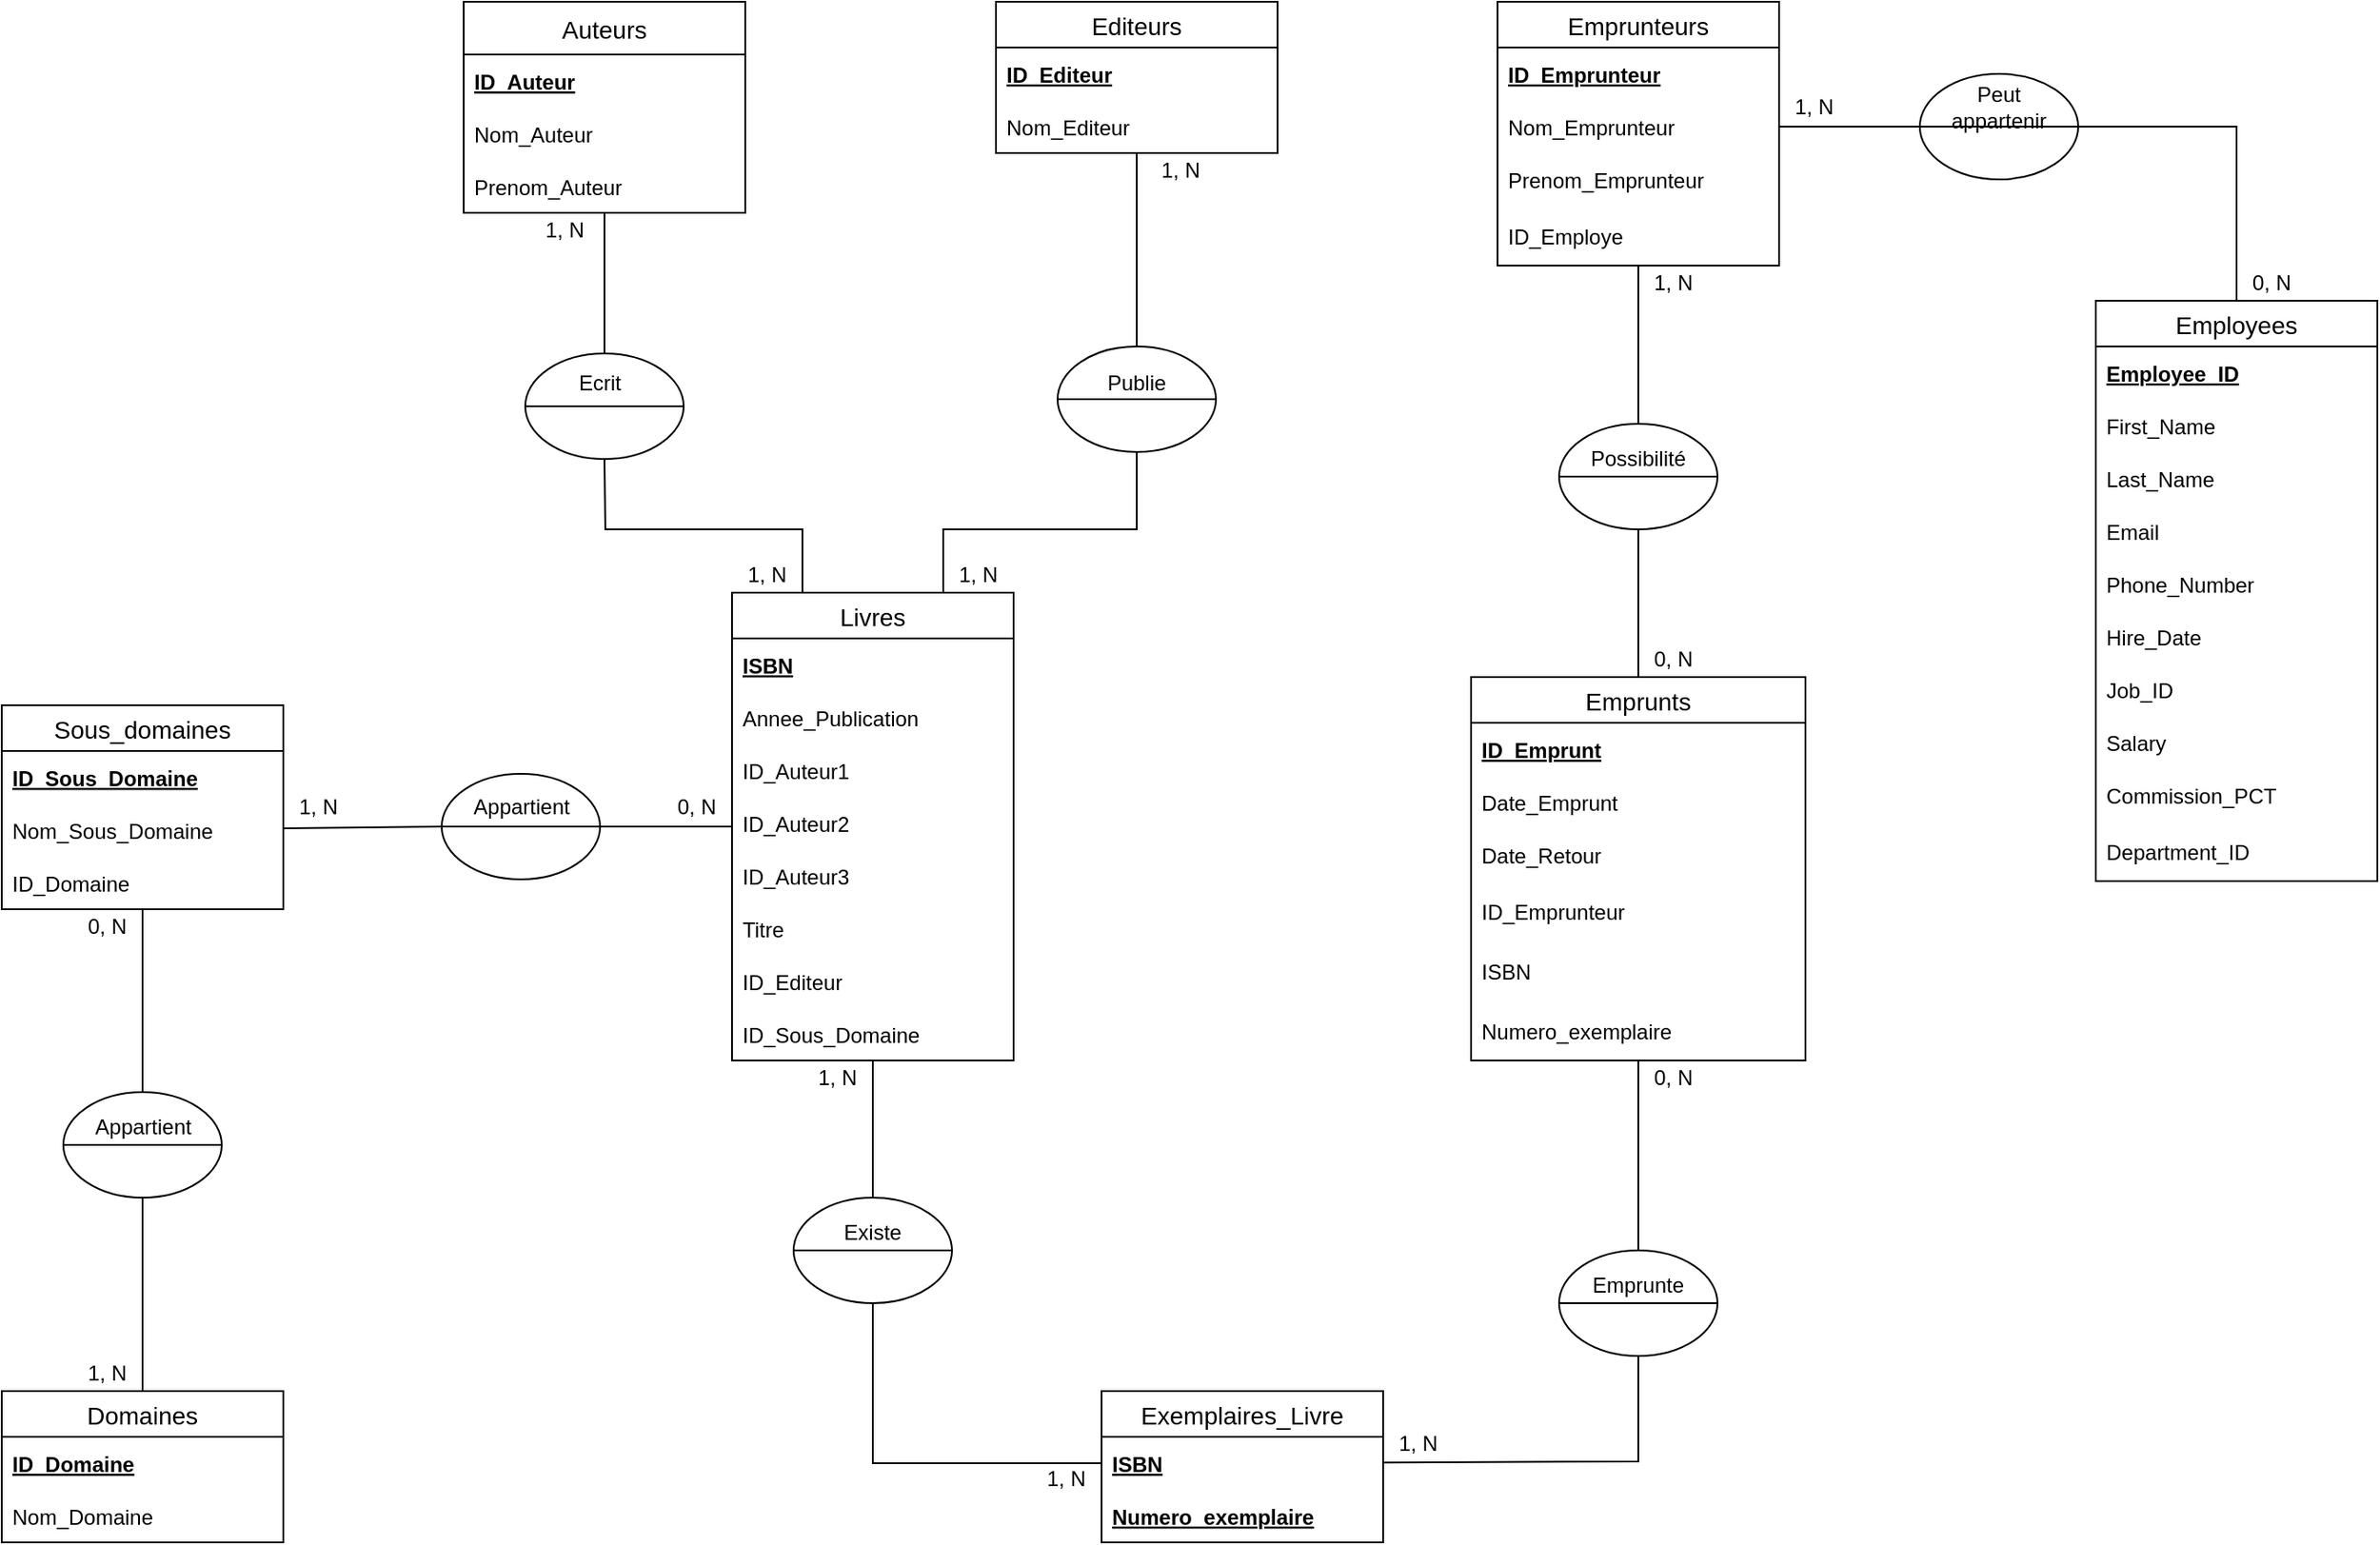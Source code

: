 <mxfile version="14.8.0" type="device"><diagram id="429AmuUsz2bHUvxWa3WN" name="Page-1"><mxGraphModel dx="1564" dy="1751" grid="1" gridSize="10" guides="1" tooltips="1" connect="1" arrows="1" fold="1" page="1" pageScale="1" pageWidth="1169" pageHeight="827" math="0" shadow="0"><root><mxCell id="0"/><mxCell id="1" parent="0"/><mxCell id="TLu3c3DGkV49g3xgr-cT-1" value="Livres" style="swimlane;fontStyle=0;childLayout=stackLayout;horizontal=1;startSize=26;horizontalStack=0;resizeParent=1;resizeParentMax=0;resizeLast=0;collapsible=1;marginBottom=0;align=center;fontSize=14;" parent="1" vertex="1"><mxGeometry x="435" y="-294" width="160" height="266" as="geometry"/></mxCell><mxCell id="TLu3c3DGkV49g3xgr-cT-18" value="ISBN" style="text;strokeColor=none;fillColor=none;spacingLeft=4;spacingRight=4;overflow=hidden;rotatable=0;points=[[0,0.5],[1,0.5]];portConstraint=eastwest;fontSize=12;fontStyle=5;verticalAlign=middle;" parent="TLu3c3DGkV49g3xgr-cT-1" vertex="1"><mxGeometry y="26" width="160" height="30" as="geometry"/></mxCell><mxCell id="TLu3c3DGkV49g3xgr-cT-27" value="Annee_Publication" style="text;strokeColor=none;fillColor=none;spacingLeft=4;spacingRight=4;overflow=hidden;rotatable=0;points=[[0,0.5],[1,0.5]];portConstraint=eastwest;fontSize=12;verticalAlign=middle;" parent="TLu3c3DGkV49g3xgr-cT-1" vertex="1"><mxGeometry y="56" width="160" height="30" as="geometry"/></mxCell><mxCell id="TLu3c3DGkV49g3xgr-cT-2" value="ID_Auteur1" style="text;strokeColor=none;fillColor=none;spacingLeft=4;spacingRight=4;overflow=hidden;rotatable=0;points=[[0,0.5],[1,0.5]];portConstraint=eastwest;fontSize=12;verticalAlign=middle;fontStyle=0" parent="TLu3c3DGkV49g3xgr-cT-1" vertex="1"><mxGeometry y="86" width="160" height="30" as="geometry"/></mxCell><mxCell id="u2KCb5JZlfLcJzcEgKS1-2" value="ID_Auteur2" style="text;strokeColor=none;fillColor=none;spacingLeft=4;spacingRight=4;overflow=hidden;rotatable=0;points=[[0,0.5],[1,0.5]];portConstraint=eastwest;fontSize=12;verticalAlign=middle;fontStyle=0" parent="TLu3c3DGkV49g3xgr-cT-1" vertex="1"><mxGeometry y="116" width="160" height="30" as="geometry"/></mxCell><mxCell id="u2KCb5JZlfLcJzcEgKS1-3" value="ID_Auteur3" style="text;strokeColor=none;fillColor=none;spacingLeft=4;spacingRight=4;overflow=hidden;rotatable=0;points=[[0,0.5],[1,0.5]];portConstraint=eastwest;fontSize=12;verticalAlign=middle;fontStyle=0" parent="TLu3c3DGkV49g3xgr-cT-1" vertex="1"><mxGeometry y="146" width="160" height="30" as="geometry"/></mxCell><mxCell id="TLu3c3DGkV49g3xgr-cT-3" value="Titre" style="text;strokeColor=none;fillColor=none;spacingLeft=4;spacingRight=4;overflow=hidden;rotatable=0;points=[[0,0.5],[1,0.5]];portConstraint=eastwest;fontSize=12;verticalAlign=middle;" parent="TLu3c3DGkV49g3xgr-cT-1" vertex="1"><mxGeometry y="176" width="160" height="30" as="geometry"/></mxCell><mxCell id="XpKVjpv0CoAbzsVtZhRk-1" value="ID_Editeur" style="text;strokeColor=none;fillColor=none;spacingLeft=4;spacingRight=4;overflow=hidden;rotatable=0;points=[[0,0.5],[1,0.5]];portConstraint=eastwest;fontSize=12;verticalAlign=middle;fontStyle=0" parent="TLu3c3DGkV49g3xgr-cT-1" vertex="1"><mxGeometry y="206" width="160" height="30" as="geometry"/></mxCell><mxCell id="TLu3c3DGkV49g3xgr-cT-28" value="ID_Sous_Domaine" style="text;strokeColor=none;fillColor=none;spacingLeft=4;spacingRight=4;overflow=hidden;rotatable=0;points=[[0,0.5],[1,0.5]];portConstraint=eastwest;fontSize=12;fontStyle=0;verticalAlign=middle;" parent="TLu3c3DGkV49g3xgr-cT-1" vertex="1"><mxGeometry y="236" width="160" height="30" as="geometry"/></mxCell><mxCell id="TLu3c3DGkV49g3xgr-cT-5" value="Domaines" style="swimlane;fontStyle=0;childLayout=stackLayout;horizontal=1;startSize=26;horizontalStack=0;resizeParent=1;resizeParentMax=0;resizeLast=0;collapsible=1;marginBottom=0;align=center;fontSize=14;" parent="1" vertex="1"><mxGeometry x="20" y="160" width="160" height="86" as="geometry"/></mxCell><mxCell id="u2KCb5JZlfLcJzcEgKS1-1" value="ID_Domaine" style="text;strokeColor=none;fillColor=none;spacingLeft=4;spacingRight=4;overflow=hidden;rotatable=0;points=[[0,0.5],[1,0.5]];portConstraint=eastwest;fontSize=12;fontStyle=5;verticalAlign=middle;" parent="TLu3c3DGkV49g3xgr-cT-5" vertex="1"><mxGeometry y="26" width="160" height="30" as="geometry"/></mxCell><mxCell id="TLu3c3DGkV49g3xgr-cT-7" value="Nom_Domaine" style="text;strokeColor=none;fillColor=none;spacingLeft=4;spacingRight=4;overflow=hidden;rotatable=0;points=[[0,0.5],[1,0.5]];portConstraint=eastwest;fontSize=12;verticalAlign=middle;" parent="TLu3c3DGkV49g3xgr-cT-5" vertex="1"><mxGeometry y="56" width="160" height="30" as="geometry"/></mxCell><mxCell id="TLu3c3DGkV49g3xgr-cT-9" value="Editeurs" style="swimlane;fontStyle=0;childLayout=stackLayout;horizontal=1;startSize=26;horizontalStack=0;resizeParent=1;resizeParentMax=0;resizeLast=0;collapsible=1;marginBottom=0;align=center;fontSize=14;" parent="1" vertex="1"><mxGeometry x="585" y="-630" width="160" height="86" as="geometry"/></mxCell><mxCell id="TLu3c3DGkV49g3xgr-cT-10" value="ID_Editeur" style="text;strokeColor=none;fillColor=none;spacingLeft=4;spacingRight=4;overflow=hidden;rotatable=0;points=[[0,0.5],[1,0.5]];portConstraint=eastwest;fontSize=12;verticalAlign=middle;fontStyle=5" parent="TLu3c3DGkV49g3xgr-cT-9" vertex="1"><mxGeometry y="26" width="160" height="30" as="geometry"/></mxCell><mxCell id="TLu3c3DGkV49g3xgr-cT-11" value="Nom_Editeur" style="text;strokeColor=none;fillColor=none;spacingLeft=4;spacingRight=4;overflow=hidden;rotatable=0;points=[[0,0.5],[1,0.5]];portConstraint=eastwest;fontSize=12;verticalAlign=middle;" parent="TLu3c3DGkV49g3xgr-cT-9" vertex="1"><mxGeometry y="56" width="160" height="30" as="geometry"/></mxCell><mxCell id="TLu3c3DGkV49g3xgr-cT-13" value="Sous_domaines" style="swimlane;fontStyle=0;childLayout=stackLayout;horizontal=1;startSize=26;horizontalStack=0;resizeParent=1;resizeParentMax=0;resizeLast=0;collapsible=1;marginBottom=0;align=center;fontSize=14;" parent="1" vertex="1"><mxGeometry x="20" y="-230" width="160" height="116" as="geometry"/></mxCell><mxCell id="TLu3c3DGkV49g3xgr-cT-14" value="ID_Sous_Domaine" style="text;strokeColor=none;fillColor=none;spacingLeft=4;spacingRight=4;overflow=hidden;rotatable=0;points=[[0,0.5],[1,0.5]];portConstraint=eastwest;fontSize=12;fontStyle=5;verticalAlign=middle;" parent="TLu3c3DGkV49g3xgr-cT-13" vertex="1"><mxGeometry y="26" width="160" height="30" as="geometry"/></mxCell><mxCell id="TLu3c3DGkV49g3xgr-cT-26" value="Nom_Sous_Domaine" style="text;strokeColor=none;fillColor=none;spacingLeft=4;spacingRight=4;overflow=hidden;rotatable=0;points=[[0,0.5],[1,0.5]];portConstraint=eastwest;fontSize=12;verticalAlign=middle;" parent="TLu3c3DGkV49g3xgr-cT-13" vertex="1"><mxGeometry y="56" width="160" height="30" as="geometry"/></mxCell><mxCell id="TLu3c3DGkV49g3xgr-cT-15" value="ID_Domaine" style="text;strokeColor=none;fillColor=none;spacingLeft=4;spacingRight=4;overflow=hidden;rotatable=0;points=[[0,0.5],[1,0.5]];portConstraint=eastwest;fontSize=12;verticalAlign=middle;fontStyle=0" parent="TLu3c3DGkV49g3xgr-cT-13" vertex="1"><mxGeometry y="86" width="160" height="30" as="geometry"/></mxCell><mxCell id="TLu3c3DGkV49g3xgr-cT-40" value="Auteurs" style="swimlane;fontStyle=0;childLayout=stackLayout;horizontal=1;startSize=30;horizontalStack=0;resizeParent=1;resizeParentMax=0;resizeLast=0;collapsible=1;marginBottom=0;align=center;fontSize=14;" parent="1" vertex="1"><mxGeometry x="282.5" y="-630" width="160" height="120" as="geometry"/></mxCell><mxCell id="TLu3c3DGkV49g3xgr-cT-41" value="ID_Auteur" style="text;strokeColor=none;fillColor=none;spacingLeft=4;spacingRight=4;overflow=hidden;rotatable=0;points=[[0,0.5],[1,0.5]];portConstraint=eastwest;fontSize=12;verticalAlign=middle;fontStyle=5" parent="TLu3c3DGkV49g3xgr-cT-40" vertex="1"><mxGeometry y="30" width="160" height="30" as="geometry"/></mxCell><mxCell id="TLu3c3DGkV49g3xgr-cT-42" value="Nom_Auteur" style="text;strokeColor=none;fillColor=none;spacingLeft=4;spacingRight=4;overflow=hidden;rotatable=0;points=[[0,0.5],[1,0.5]];portConstraint=eastwest;fontSize=12;verticalAlign=middle;" parent="TLu3c3DGkV49g3xgr-cT-40" vertex="1"><mxGeometry y="60" width="160" height="30" as="geometry"/></mxCell><mxCell id="TLu3c3DGkV49g3xgr-cT-43" value="Prenom_Auteur" style="text;strokeColor=none;fillColor=none;spacingLeft=4;spacingRight=4;overflow=hidden;rotatable=0;points=[[0,0.5],[1,0.5]];portConstraint=eastwest;fontSize=12;verticalAlign=middle;" parent="TLu3c3DGkV49g3xgr-cT-40" vertex="1"><mxGeometry y="90" width="160" height="30" as="geometry"/></mxCell><mxCell id="TLu3c3DGkV49g3xgr-cT-58" value="0, N" style="text;html=1;strokeColor=none;fillColor=none;align=center;verticalAlign=middle;whiteSpace=wrap;rounded=0;" parent="1" vertex="1"><mxGeometry x="60" y="-114" width="40" height="20" as="geometry"/></mxCell><mxCell id="TLu3c3DGkV49g3xgr-cT-59" value="0, N" style="text;html=1;strokeColor=none;fillColor=none;align=center;verticalAlign=middle;whiteSpace=wrap;rounded=0;" parent="1" vertex="1"><mxGeometry x="395" y="-182" width="40" height="20" as="geometry"/></mxCell><mxCell id="TLu3c3DGkV49g3xgr-cT-62" value="1, N" style="text;html=1;strokeColor=none;fillColor=none;align=center;verticalAlign=middle;whiteSpace=wrap;rounded=0;" parent="1" vertex="1"><mxGeometry x="180" y="-182" width="40" height="20" as="geometry"/></mxCell><mxCell id="TLu3c3DGkV49g3xgr-cT-64" value="1, N" style="text;html=1;strokeColor=none;fillColor=none;align=center;verticalAlign=middle;whiteSpace=wrap;rounded=0;" parent="1" vertex="1"><mxGeometry x="60" y="140" width="40" height="20" as="geometry"/></mxCell><mxCell id="TLu3c3DGkV49g3xgr-cT-65" value="1, N" style="text;html=1;strokeColor=none;fillColor=none;align=center;verticalAlign=middle;whiteSpace=wrap;rounded=0;" parent="1" vertex="1"><mxGeometry x="555" y="-314" width="40" height="20" as="geometry"/></mxCell><mxCell id="TLu3c3DGkV49g3xgr-cT-66" value="1, N" style="text;html=1;strokeColor=none;fillColor=none;align=center;verticalAlign=middle;whiteSpace=wrap;rounded=0;" parent="1" vertex="1"><mxGeometry x="670" y="-544" width="40" height="20" as="geometry"/></mxCell><mxCell id="TLu3c3DGkV49g3xgr-cT-69" value="Emprunteurs" style="swimlane;fontStyle=0;childLayout=stackLayout;horizontal=1;startSize=26;horizontalStack=0;resizeParent=1;resizeParentMax=0;resizeLast=0;collapsible=1;marginBottom=0;align=center;fontSize=14;" parent="1" vertex="1"><mxGeometry x="870" y="-630" width="160" height="150" as="geometry"/></mxCell><mxCell id="TLu3c3DGkV49g3xgr-cT-70" value="ID_Emprunteur" style="text;strokeColor=none;fillColor=none;spacingLeft=4;spacingRight=4;overflow=hidden;rotatable=0;points=[[0,0.5],[1,0.5]];portConstraint=eastwest;fontSize=12;verticalAlign=middle;fontStyle=5" parent="TLu3c3DGkV49g3xgr-cT-69" vertex="1"><mxGeometry y="26" width="160" height="30" as="geometry"/></mxCell><mxCell id="TLu3c3DGkV49g3xgr-cT-71" value="Nom_Emprunteur" style="text;strokeColor=none;fillColor=none;spacingLeft=4;spacingRight=4;overflow=hidden;rotatable=0;points=[[0,0.5],[1,0.5]];portConstraint=eastwest;fontSize=12;verticalAlign=middle;" parent="TLu3c3DGkV49g3xgr-cT-69" vertex="1"><mxGeometry y="56" width="160" height="30" as="geometry"/></mxCell><mxCell id="TLu3c3DGkV49g3xgr-cT-72" value="Prenom_Emprunteur" style="text;strokeColor=none;fillColor=none;spacingLeft=4;spacingRight=4;overflow=hidden;rotatable=0;points=[[0,0.5],[1,0.5]];portConstraint=eastwest;fontSize=12;verticalAlign=middle;" parent="TLu3c3DGkV49g3xgr-cT-69" vertex="1"><mxGeometry y="86" width="160" height="30" as="geometry"/></mxCell><mxCell id="TLu3c3DGkV49g3xgr-cT-73" value="ID_Employe" style="text;strokeColor=none;fillColor=none;spacingLeft=4;spacingRight=4;overflow=hidden;rotatable=0;points=[[0,0.5],[1,0.5]];portConstraint=eastwest;fontSize=12;verticalAlign=middle;fontStyle=0" parent="TLu3c3DGkV49g3xgr-cT-69" vertex="1"><mxGeometry y="116" width="160" height="34" as="geometry"/></mxCell><mxCell id="TLu3c3DGkV49g3xgr-cT-82" value="" style="endArrow=none;html=1;rounded=0;exitX=0.5;exitY=1;exitDx=0;exitDy=0;" parent="1" source="XpKVjpv0CoAbzsVtZhRk-29" target="MITxexchwtFl3Obu4USA-2" edge="1"><mxGeometry relative="1" as="geometry"><mxPoint x="430" y="370" as="sourcePoint"/><mxPoint x="750" y="270" as="targetPoint"/><Array as="points"><mxPoint x="950" y="200"/></Array></mxGeometry></mxCell><mxCell id="TLu3c3DGkV49g3xgr-cT-85" value="1, N" style="text;html=1;strokeColor=none;fillColor=none;align=center;verticalAlign=middle;whiteSpace=wrap;rounded=0;" parent="1" vertex="1"><mxGeometry x="950" y="-480" width="40" height="20" as="geometry"/></mxCell><mxCell id="TLu3c3DGkV49g3xgr-cT-87" value="0, N" style="text;html=1;strokeColor=none;fillColor=none;align=center;verticalAlign=middle;whiteSpace=wrap;rounded=0;" parent="1" vertex="1"><mxGeometry x="950" y="-28" width="40" height="20" as="geometry"/></mxCell><mxCell id="TLu3c3DGkV49g3xgr-cT-88" value="1, N" style="text;html=1;strokeColor=none;fillColor=none;align=center;verticalAlign=middle;whiteSpace=wrap;rounded=0;" parent="1" vertex="1"><mxGeometry x="805" y="180" width="40" height="20" as="geometry"/></mxCell><mxCell id="5XA2xY9VoY0x5GMOkKnN-3" value="Employees" style="swimlane;fontStyle=0;childLayout=stackLayout;horizontal=1;startSize=26;horizontalStack=0;resizeParent=1;resizeParentMax=0;resizeLast=0;collapsible=1;marginBottom=0;align=center;fontSize=14;" parent="1" vertex="1"><mxGeometry x="1210" y="-460" width="160" height="330" as="geometry"/></mxCell><mxCell id="5XA2xY9VoY0x5GMOkKnN-4" value="Employee_ID" style="text;strokeColor=none;fillColor=none;spacingLeft=4;spacingRight=4;overflow=hidden;rotatable=0;points=[[0,0.5],[1,0.5]];portConstraint=eastwest;fontSize=12;verticalAlign=middle;fontStyle=5" parent="5XA2xY9VoY0x5GMOkKnN-3" vertex="1"><mxGeometry y="26" width="160" height="30" as="geometry"/></mxCell><mxCell id="5XA2xY9VoY0x5GMOkKnN-5" value="First_Name" style="text;strokeColor=none;fillColor=none;spacingLeft=4;spacingRight=4;overflow=hidden;rotatable=0;points=[[0,0.5],[1,0.5]];portConstraint=eastwest;fontSize=12;verticalAlign=middle;" parent="5XA2xY9VoY0x5GMOkKnN-3" vertex="1"><mxGeometry y="56" width="160" height="30" as="geometry"/></mxCell><mxCell id="5XA2xY9VoY0x5GMOkKnN-6" value="Last_Name" style="text;strokeColor=none;fillColor=none;spacingLeft=4;spacingRight=4;overflow=hidden;rotatable=0;points=[[0,0.5],[1,0.5]];portConstraint=eastwest;fontSize=12;verticalAlign=middle;" parent="5XA2xY9VoY0x5GMOkKnN-3" vertex="1"><mxGeometry y="86" width="160" height="30" as="geometry"/></mxCell><mxCell id="5XA2xY9VoY0x5GMOkKnN-7" value="Email" style="text;strokeColor=none;fillColor=none;spacingLeft=4;spacingRight=4;overflow=hidden;rotatable=0;points=[[0,0.5],[1,0.5]];portConstraint=eastwest;fontSize=12;verticalAlign=middle;" parent="5XA2xY9VoY0x5GMOkKnN-3" vertex="1"><mxGeometry y="116" width="160" height="30" as="geometry"/></mxCell><mxCell id="5XA2xY9VoY0x5GMOkKnN-11" value="Phone_Number" style="text;strokeColor=none;fillColor=none;spacingLeft=4;spacingRight=4;overflow=hidden;rotatable=0;points=[[0,0.5],[1,0.5]];portConstraint=eastwest;fontSize=12;verticalAlign=middle;" parent="5XA2xY9VoY0x5GMOkKnN-3" vertex="1"><mxGeometry y="146" width="160" height="30" as="geometry"/></mxCell><mxCell id="5XA2xY9VoY0x5GMOkKnN-12" value="Hire_Date" style="text;strokeColor=none;fillColor=none;spacingLeft=4;spacingRight=4;overflow=hidden;rotatable=0;points=[[0,0.5],[1,0.5]];portConstraint=eastwest;fontSize=12;verticalAlign=middle;" parent="5XA2xY9VoY0x5GMOkKnN-3" vertex="1"><mxGeometry y="176" width="160" height="30" as="geometry"/></mxCell><mxCell id="5XA2xY9VoY0x5GMOkKnN-13" value="Job_ID" style="text;strokeColor=none;fillColor=none;spacingLeft=4;spacingRight=4;overflow=hidden;rotatable=0;points=[[0,0.5],[1,0.5]];portConstraint=eastwest;fontSize=12;verticalAlign=middle;fontStyle=0" parent="5XA2xY9VoY0x5GMOkKnN-3" vertex="1"><mxGeometry y="206" width="160" height="30" as="geometry"/></mxCell><mxCell id="5XA2xY9VoY0x5GMOkKnN-10" value="Salary" style="text;strokeColor=none;fillColor=none;spacingLeft=4;spacingRight=4;overflow=hidden;rotatable=0;points=[[0,0.5],[1,0.5]];portConstraint=eastwest;fontSize=12;verticalAlign=middle;" parent="5XA2xY9VoY0x5GMOkKnN-3" vertex="1"><mxGeometry y="236" width="160" height="30" as="geometry"/></mxCell><mxCell id="5XA2xY9VoY0x5GMOkKnN-14" value="Commission_PCT" style="text;strokeColor=none;fillColor=none;spacingLeft=4;spacingRight=4;overflow=hidden;rotatable=0;points=[[0,0.5],[1,0.5]];portConstraint=eastwest;fontSize=12;verticalAlign=middle;" parent="5XA2xY9VoY0x5GMOkKnN-3" vertex="1"><mxGeometry y="266" width="160" height="30" as="geometry"/></mxCell><mxCell id="5XA2xY9VoY0x5GMOkKnN-9" value="Department_ID" style="text;strokeColor=none;fillColor=none;spacingLeft=4;spacingRight=4;overflow=hidden;rotatable=0;points=[[0,0.5],[1,0.5]];portConstraint=eastwest;fontSize=12;verticalAlign=middle;fontStyle=0" parent="5XA2xY9VoY0x5GMOkKnN-3" vertex="1"><mxGeometry y="296" width="160" height="34" as="geometry"/></mxCell><mxCell id="5XA2xY9VoY0x5GMOkKnN-16" value="" style="endArrow=none;html=1;rounded=0;entryX=0.5;entryY=0;entryDx=0;entryDy=0;" parent="1" source="TLu3c3DGkV49g3xgr-cT-73" target="XpKVjpv0CoAbzsVtZhRk-30" edge="1"><mxGeometry relative="1" as="geometry"><mxPoint x="590" y="395.94" as="sourcePoint"/><mxPoint x="546.749" y="370" as="targetPoint"/><Array as="points"/></mxGeometry></mxCell><mxCell id="5XA2xY9VoY0x5GMOkKnN-17" value="" style="endArrow=none;html=1;rounded=0;exitX=0.25;exitY=0;exitDx=0;exitDy=0;entryX=0.5;entryY=1;entryDx=0;entryDy=0;" parent="1" source="TLu3c3DGkV49g3xgr-cT-1" target="XpKVjpv0CoAbzsVtZhRk-26" edge="1"><mxGeometry relative="1" as="geometry"><mxPoint x="469.66" y="-220.06" as="sourcePoint"/><mxPoint x="450" y="-320" as="targetPoint"/><Array as="points"><mxPoint x="475" y="-330"/><mxPoint x="363" y="-330"/></Array></mxGeometry></mxCell><mxCell id="5XA2xY9VoY0x5GMOkKnN-18" value="1, N" style="text;html=1;strokeColor=none;fillColor=none;align=center;verticalAlign=middle;whiteSpace=wrap;rounded=0;" parent="1" vertex="1"><mxGeometry x="320" y="-510" width="40" height="20" as="geometry"/></mxCell><mxCell id="5XA2xY9VoY0x5GMOkKnN-19" value="1, N" style="text;html=1;strokeColor=none;fillColor=none;align=center;verticalAlign=middle;whiteSpace=wrap;rounded=0;" parent="1" vertex="1"><mxGeometry x="435" y="-314" width="40" height="20" as="geometry"/></mxCell><mxCell id="5XA2xY9VoY0x5GMOkKnN-20" value="1, N" style="text;html=1;strokeColor=none;fillColor=none;align=center;verticalAlign=middle;whiteSpace=wrap;rounded=0;" parent="1" vertex="1"><mxGeometry x="475" y="-28" width="40" height="20" as="geometry"/></mxCell><mxCell id="5XA2xY9VoY0x5GMOkKnN-30" value="" style="endArrow=none;html=1;rounded=0;edgeStyle=orthogonalEdgeStyle;exitX=1;exitY=0.5;exitDx=0;exitDy=0;entryX=0.5;entryY=0;entryDx=0;entryDy=0;" parent="1" source="XpKVjpv0CoAbzsVtZhRk-31" target="5XA2xY9VoY0x5GMOkKnN-3" edge="1"><mxGeometry relative="1" as="geometry"><mxPoint x="860" y="220.5" as="sourcePoint"/><mxPoint x="1060" y="160" as="targetPoint"/></mxGeometry></mxCell><mxCell id="5XA2xY9VoY0x5GMOkKnN-32" value="0, N" style="text;html=1;strokeColor=none;fillColor=none;align=center;verticalAlign=middle;whiteSpace=wrap;rounded=0;" parent="1" vertex="1"><mxGeometry x="1290" y="-480" width="40" height="20" as="geometry"/></mxCell><mxCell id="MITxexchwtFl3Obu4USA-1" value="Exemplaires_Livre" style="swimlane;fontStyle=0;childLayout=stackLayout;horizontal=1;startSize=26;horizontalStack=0;resizeParent=1;resizeParentMax=0;resizeLast=0;collapsible=1;marginBottom=0;align=center;fontSize=14;" parent="1" vertex="1"><mxGeometry x="645" y="160" width="160" height="86" as="geometry"/></mxCell><mxCell id="MITxexchwtFl3Obu4USA-2" value="ISBN" style="text;strokeColor=none;fillColor=none;spacingLeft=4;spacingRight=4;overflow=hidden;rotatable=0;points=[[0,0.5],[1,0.5]];portConstraint=eastwest;fontSize=12;fontStyle=5;verticalAlign=middle;" parent="MITxexchwtFl3Obu4USA-1" vertex="1"><mxGeometry y="26" width="160" height="30" as="geometry"/></mxCell><mxCell id="MITxexchwtFl3Obu4USA-3" value="Numero_exemplaire" style="text;strokeColor=none;fillColor=none;spacingLeft=4;spacingRight=4;overflow=hidden;rotatable=0;points=[[0,0.5],[1,0.5]];portConstraint=eastwest;fontSize=12;verticalAlign=middle;fontStyle=5" parent="MITxexchwtFl3Obu4USA-1" vertex="1"><mxGeometry y="56" width="160" height="30" as="geometry"/></mxCell><mxCell id="MITxexchwtFl3Obu4USA-8" value="Emprunts" style="swimlane;fontStyle=0;childLayout=stackLayout;horizontal=1;startSize=26;horizontalStack=0;resizeParent=1;resizeParentMax=0;resizeLast=0;collapsible=1;marginBottom=0;align=center;fontSize=14;" parent="1" vertex="1"><mxGeometry x="855" y="-246" width="190" height="218" as="geometry"/></mxCell><mxCell id="MITxexchwtFl3Obu4USA-9" value="ID_Emprunt" style="text;strokeColor=none;fillColor=none;spacingLeft=4;spacingRight=4;overflow=hidden;rotatable=0;points=[[0,0.5],[1,0.5]];portConstraint=eastwest;fontSize=12;verticalAlign=middle;fontStyle=5" parent="MITxexchwtFl3Obu4USA-8" vertex="1"><mxGeometry y="26" width="190" height="30" as="geometry"/></mxCell><mxCell id="MITxexchwtFl3Obu4USA-10" value="Date_Emprunt" style="text;strokeColor=none;fillColor=none;spacingLeft=4;spacingRight=4;overflow=hidden;rotatable=0;points=[[0,0.5],[1,0.5]];portConstraint=eastwest;fontSize=12;verticalAlign=middle;" parent="MITxexchwtFl3Obu4USA-8" vertex="1"><mxGeometry y="56" width="190" height="30" as="geometry"/></mxCell><mxCell id="MITxexchwtFl3Obu4USA-11" value="Date_Retour" style="text;strokeColor=none;fillColor=none;spacingLeft=4;spacingRight=4;overflow=hidden;rotatable=0;points=[[0,0.5],[1,0.5]];portConstraint=eastwest;fontSize=12;verticalAlign=middle;" parent="MITxexchwtFl3Obu4USA-8" vertex="1"><mxGeometry y="86" width="190" height="30" as="geometry"/></mxCell><mxCell id="MITxexchwtFl3Obu4USA-12" value="ID_Emprunteur" style="text;strokeColor=none;fillColor=none;spacingLeft=4;spacingRight=4;overflow=hidden;rotatable=0;points=[[0,0.5],[1,0.5]];portConstraint=eastwest;fontSize=12;verticalAlign=middle;fontStyle=0" parent="MITxexchwtFl3Obu4USA-8" vertex="1"><mxGeometry y="116" width="190" height="34" as="geometry"/></mxCell><mxCell id="XpKVjpv0CoAbzsVtZhRk-3" value="ISBN    " style="text;strokeColor=none;fillColor=none;spacingLeft=4;spacingRight=4;overflow=hidden;rotatable=0;points=[[0,0.5],[1,0.5]];portConstraint=eastwest;fontSize=12;verticalAlign=middle;fontStyle=0" parent="MITxexchwtFl3Obu4USA-8" vertex="1"><mxGeometry y="150" width="190" height="34" as="geometry"/></mxCell><mxCell id="XpKVjpv0CoAbzsVtZhRk-2" value="Numero_exemplaire" style="text;strokeColor=none;fillColor=none;spacingLeft=4;spacingRight=4;overflow=hidden;rotatable=0;points=[[0,0.5],[1,0.5]];portConstraint=eastwest;fontSize=12;verticalAlign=middle;fontStyle=0" parent="MITxexchwtFl3Obu4USA-8" vertex="1"><mxGeometry y="184" width="190" height="34" as="geometry"/></mxCell><mxCell id="XpKVjpv0CoAbzsVtZhRk-4" value="" style="shape=lineEllipse;perimeter=ellipsePerimeter;whiteSpace=wrap;html=1;backgroundOutline=1;" parent="1" vertex="1"><mxGeometry x="55" y="-10" width="90" height="60" as="geometry"/></mxCell><mxCell id="XpKVjpv0CoAbzsVtZhRk-6" value="" style="endArrow=none;html=1;entryX=0.5;entryY=0;entryDx=0;entryDy=0;exitX=0.5;exitY=1;exitDx=0;exitDy=0;" parent="1" source="XpKVjpv0CoAbzsVtZhRk-4" target="TLu3c3DGkV49g3xgr-cT-5" edge="1"><mxGeometry width="50" height="50" relative="1" as="geometry"><mxPoint x="250" y="150" as="sourcePoint"/><mxPoint x="240" y="220" as="targetPoint"/></mxGeometry></mxCell><mxCell id="XpKVjpv0CoAbzsVtZhRk-8" value="Appartient" style="text;html=1;strokeColor=none;fillColor=none;align=center;verticalAlign=middle;whiteSpace=wrap;rounded=0;" parent="1" vertex="1"><mxGeometry x="67.5" width="65" height="20" as="geometry"/></mxCell><mxCell id="XpKVjpv0CoAbzsVtZhRk-22" value="" style="endArrow=none;html=1;exitX=0.5;exitY=0;exitDx=0;exitDy=0;" parent="1" source="XpKVjpv0CoAbzsVtZhRk-4" target="TLu3c3DGkV49g3xgr-cT-15" edge="1"><mxGeometry width="50" height="50" relative="1" as="geometry"><mxPoint x="130" y="-224" as="sourcePoint"/><mxPoint x="110" y="-280" as="targetPoint"/></mxGeometry></mxCell><mxCell id="XpKVjpv0CoAbzsVtZhRk-25" value="" style="shape=lineEllipse;perimeter=ellipsePerimeter;whiteSpace=wrap;html=1;backgroundOutline=1;" parent="1" vertex="1"><mxGeometry x="270" y="-191" width="90" height="60" as="geometry"/></mxCell><mxCell id="XpKVjpv0CoAbzsVtZhRk-26" value="" style="shape=lineEllipse;perimeter=ellipsePerimeter;whiteSpace=wrap;html=1;backgroundOutline=1;" parent="1" vertex="1"><mxGeometry x="317.5" y="-430" width="90" height="60" as="geometry"/></mxCell><mxCell id="XpKVjpv0CoAbzsVtZhRk-27" value="" style="shape=lineEllipse;perimeter=ellipsePerimeter;whiteSpace=wrap;html=1;backgroundOutline=1;" parent="1" vertex="1"><mxGeometry x="620" y="-434" width="90" height="60" as="geometry"/></mxCell><mxCell id="XpKVjpv0CoAbzsVtZhRk-28" value="" style="shape=lineEllipse;perimeter=ellipsePerimeter;whiteSpace=wrap;html=1;backgroundOutline=1;" parent="1" vertex="1"><mxGeometry x="470" y="50" width="90" height="60" as="geometry"/></mxCell><mxCell id="XpKVjpv0CoAbzsVtZhRk-29" value="" style="shape=lineEllipse;perimeter=ellipsePerimeter;whiteSpace=wrap;html=1;backgroundOutline=1;" parent="1" vertex="1"><mxGeometry x="905" y="80" width="90" height="60" as="geometry"/></mxCell><mxCell id="XpKVjpv0CoAbzsVtZhRk-30" value="" style="shape=lineEllipse;perimeter=ellipsePerimeter;whiteSpace=wrap;html=1;backgroundOutline=1;" parent="1" vertex="1"><mxGeometry x="905" y="-390" width="90" height="60" as="geometry"/></mxCell><mxCell id="XpKVjpv0CoAbzsVtZhRk-31" value="" style="shape=lineEllipse;perimeter=ellipsePerimeter;whiteSpace=wrap;html=1;backgroundOutline=1;" parent="1" vertex="1"><mxGeometry x="1110" y="-589" width="90" height="60" as="geometry"/></mxCell><mxCell id="XpKVjpv0CoAbzsVtZhRk-33" value="Existe" style="text;html=1;strokeColor=none;fillColor=none;align=center;verticalAlign=middle;whiteSpace=wrap;rounded=0;" parent="1" vertex="1"><mxGeometry x="495" y="60" width="40" height="20" as="geometry"/></mxCell><mxCell id="XpKVjpv0CoAbzsVtZhRk-34" value="Ecrit" style="text;html=1;strokeColor=none;fillColor=none;align=center;verticalAlign=middle;whiteSpace=wrap;rounded=0;" parent="1" vertex="1"><mxGeometry x="330" y="-423" width="60" height="20" as="geometry"/></mxCell><mxCell id="XpKVjpv0CoAbzsVtZhRk-35" value="Publie" style="text;html=1;strokeColor=none;fillColor=none;align=center;verticalAlign=middle;whiteSpace=wrap;rounded=0;" parent="1" vertex="1"><mxGeometry x="645" y="-423" width="40" height="20" as="geometry"/></mxCell><mxCell id="XpKVjpv0CoAbzsVtZhRk-36" value="Emprunte" style="text;html=1;strokeColor=none;fillColor=none;align=center;verticalAlign=middle;whiteSpace=wrap;rounded=0;" parent="1" vertex="1"><mxGeometry x="930" y="90" width="40" height="20" as="geometry"/></mxCell><mxCell id="XpKVjpv0CoAbzsVtZhRk-37" value="Possibilité" style="text;html=1;strokeColor=none;fillColor=none;align=center;verticalAlign=middle;whiteSpace=wrap;rounded=0;" parent="1" vertex="1"><mxGeometry x="930" y="-380" width="40" height="20" as="geometry"/></mxCell><mxCell id="XpKVjpv0CoAbzsVtZhRk-38" value="Peut appartenir" style="text;html=1;strokeColor=none;fillColor=none;align=center;verticalAlign=middle;whiteSpace=wrap;rounded=0;" parent="1" vertex="1"><mxGeometry x="1135" y="-580" width="40" height="20" as="geometry"/></mxCell><mxCell id="XpKVjpv0CoAbzsVtZhRk-43" style="edgeStyle=elbowEdgeStyle;rounded=0;orthogonalLoop=1;jettySize=auto;elbow=vertical;html=1;exitX=1;exitY=0.5;exitDx=0;exitDy=0;endArrow=none;endFill=0;" parent="1" edge="1"><mxGeometry relative="1" as="geometry"><mxPoint x="340" y="-10" as="sourcePoint"/><mxPoint x="340" y="-10" as="targetPoint"/></mxGeometry></mxCell><mxCell id="XpKVjpv0CoAbzsVtZhRk-51" value="Appartient" style="text;html=1;strokeColor=none;fillColor=none;align=center;verticalAlign=middle;whiteSpace=wrap;rounded=0;" parent="1" vertex="1"><mxGeometry x="282.5" y="-182" width="65" height="20" as="geometry"/></mxCell><mxCell id="XpKVjpv0CoAbzsVtZhRk-52" value="" style="endArrow=none;html=1;rounded=0;entryX=0.5;entryY=0;entryDx=0;entryDy=0;" parent="1" source="TLu3c3DGkV49g3xgr-cT-43" target="XpKVjpv0CoAbzsVtZhRk-26" edge="1"><mxGeometry relative="1" as="geometry"><mxPoint x="450" y="-440" as="sourcePoint"/><mxPoint x="460" y="-330" as="targetPoint"/><Array as="points"/></mxGeometry></mxCell><mxCell id="XpKVjpv0CoAbzsVtZhRk-54" value="" style="endArrow=none;html=1;exitX=0.75;exitY=0;exitDx=0;exitDy=0;entryX=0.5;entryY=1;entryDx=0;entryDy=0;rounded=0;" parent="1" source="TLu3c3DGkV49g3xgr-cT-1" target="XpKVjpv0CoAbzsVtZhRk-27" edge="1"><mxGeometry width="50" height="50" relative="1" as="geometry"><mxPoint x="600" y="-150" as="sourcePoint"/><mxPoint x="630" y="-163" as="targetPoint"/><Array as="points"><mxPoint x="555" y="-330"/><mxPoint x="665" y="-330"/></Array></mxGeometry></mxCell><mxCell id="XpKVjpv0CoAbzsVtZhRk-56" value="" style="endArrow=none;html=1;exitX=0.5;exitY=0;exitDx=0;exitDy=0;rounded=0;" parent="1" source="XpKVjpv0CoAbzsVtZhRk-27" target="TLu3c3DGkV49g3xgr-cT-11" edge="1"><mxGeometry width="50" height="50" relative="1" as="geometry"><mxPoint x="480" y="-130" as="sourcePoint"/><mxPoint x="870" y="-280" as="targetPoint"/><Array as="points"/></mxGeometry></mxCell><mxCell id="XpKVjpv0CoAbzsVtZhRk-57" value="" style="endArrow=none;html=1;exitX=0.5;exitY=0;exitDx=0;exitDy=0;" parent="1" source="XpKVjpv0CoAbzsVtZhRk-28" target="TLu3c3DGkV49g3xgr-cT-28" edge="1"><mxGeometry width="50" height="50" relative="1" as="geometry"><mxPoint x="380" y="50" as="sourcePoint"/><mxPoint x="430" as="targetPoint"/></mxGeometry></mxCell><mxCell id="XpKVjpv0CoAbzsVtZhRk-58" value="" style="endArrow=none;html=1;entryX=0.5;entryY=1;entryDx=0;entryDy=0;rounded=0;exitX=0;exitY=0.5;exitDx=0;exitDy=0;" parent="1" source="MITxexchwtFl3Obu4USA-2" target="XpKVjpv0CoAbzsVtZhRk-28" edge="1"><mxGeometry width="50" height="50" relative="1" as="geometry"><mxPoint x="380" y="50" as="sourcePoint"/><mxPoint x="430" as="targetPoint"/><Array as="points"><mxPoint x="515" y="201"/></Array></mxGeometry></mxCell><mxCell id="XpKVjpv0CoAbzsVtZhRk-59" value="1, N" style="text;html=1;strokeColor=none;fillColor=none;align=center;verticalAlign=middle;whiteSpace=wrap;rounded=0;" parent="1" vertex="1"><mxGeometry x="605" y="200" width="40" height="20" as="geometry"/></mxCell><mxCell id="XpKVjpv0CoAbzsVtZhRk-63" value="0, N" style="text;html=1;strokeColor=none;fillColor=none;align=center;verticalAlign=middle;whiteSpace=wrap;rounded=0;" parent="1" vertex="1"><mxGeometry x="950" y="-266" width="40" height="20" as="geometry"/></mxCell><mxCell id="XpKVjpv0CoAbzsVtZhRk-65" value="" style="endArrow=none;html=1;exitX=0.5;exitY=0;exitDx=0;exitDy=0;entryX=0.5;entryY=1;entryDx=0;entryDy=0;rounded=0;" parent="1" source="MITxexchwtFl3Obu4USA-8" target="XpKVjpv0CoAbzsVtZhRk-30" edge="1"><mxGeometry width="50" height="50" relative="1" as="geometry"><mxPoint x="530" y="430" as="sourcePoint"/><mxPoint x="580" y="380" as="targetPoint"/><Array as="points"/></mxGeometry></mxCell><mxCell id="XpKVjpv0CoAbzsVtZhRk-66" value="" style="endArrow=none;html=1;exitX=1;exitY=0.5;exitDx=0;exitDy=0;entryX=0;entryY=0.5;entryDx=0;entryDy=0;rounded=0;" parent="1" source="TLu3c3DGkV49g3xgr-cT-71" target="XpKVjpv0CoAbzsVtZhRk-31" edge="1"><mxGeometry width="50" height="50" relative="1" as="geometry"><mxPoint x="870" y="192" as="sourcePoint"/><mxPoint x="970" y="240" as="targetPoint"/><Array as="points"/></mxGeometry></mxCell><mxCell id="XpKVjpv0CoAbzsVtZhRk-69" value="" style="endArrow=none;html=1;exitX=0.5;exitY=0;exitDx=0;exitDy=0;" parent="1" source="XpKVjpv0CoAbzsVtZhRk-29" target="XpKVjpv0CoAbzsVtZhRk-2" edge="1"><mxGeometry width="50" height="50" relative="1" as="geometry"><mxPoint x="670" y="110" as="sourcePoint"/><mxPoint x="720" y="60" as="targetPoint"/></mxGeometry></mxCell><mxCell id="XpKVjpv0CoAbzsVtZhRk-70" value="" style="endArrow=none;html=1;exitX=1;exitY=0.5;exitDx=0;exitDy=0;entryX=0;entryY=0.5;entryDx=0;entryDy=0;" parent="1" source="XpKVjpv0CoAbzsVtZhRk-25" target="TLu3c3DGkV49g3xgr-cT-1" edge="1"><mxGeometry width="50" height="50" relative="1" as="geometry"><mxPoint x="310" y="-120" as="sourcePoint"/><mxPoint x="360" y="-170" as="targetPoint"/></mxGeometry></mxCell><mxCell id="XpKVjpv0CoAbzsVtZhRk-71" value="" style="endArrow=none;html=1;exitX=0;exitY=0.5;exitDx=0;exitDy=0;" parent="1" source="XpKVjpv0CoAbzsVtZhRk-25" target="TLu3c3DGkV49g3xgr-cT-26" edge="1"><mxGeometry width="50" height="50" relative="1" as="geometry"><mxPoint x="350" y="-170" as="sourcePoint"/><mxPoint x="210" y="-170" as="targetPoint"/></mxGeometry></mxCell><mxCell id="XpKVjpv0CoAbzsVtZhRk-77" value="1, N" style="text;html=1;strokeColor=none;fillColor=none;align=center;verticalAlign=middle;whiteSpace=wrap;rounded=0;" parent="1" vertex="1"><mxGeometry x="1030" y="-580" width="40" height="20" as="geometry"/></mxCell></root></mxGraphModel></diagram></mxfile>